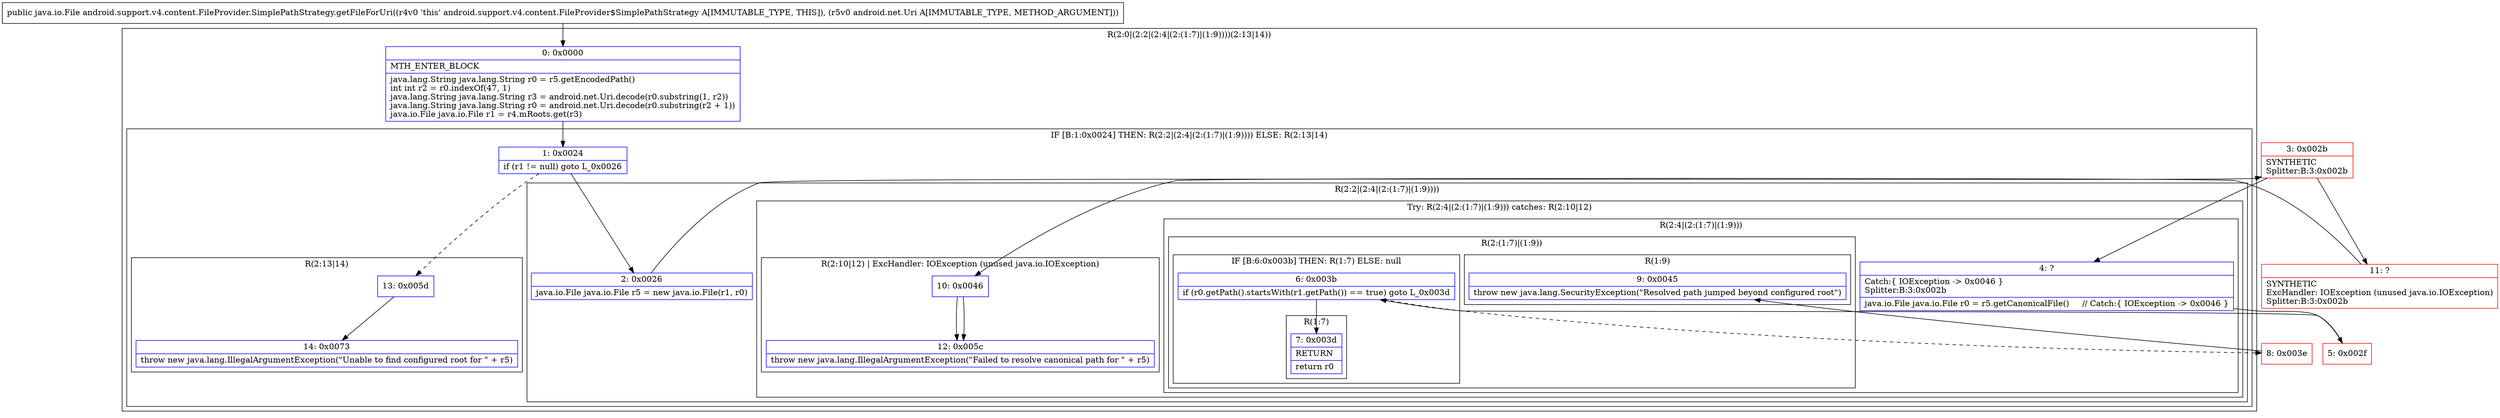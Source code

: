 digraph "CFG forandroid.support.v4.content.FileProvider.SimplePathStrategy.getFileForUri(Landroid\/net\/Uri;)Ljava\/io\/File;" {
subgraph cluster_Region_918699429 {
label = "R(2:0|(2:2|(2:4|(2:(1:7)|(1:9))))(2:13|14))";
node [shape=record,color=blue];
Node_0 [shape=record,label="{0\:\ 0x0000|MTH_ENTER_BLOCK\l|java.lang.String java.lang.String r0 = r5.getEncodedPath()\lint int r2 = r0.indexOf(47, 1)\ljava.lang.String java.lang.String r3 = android.net.Uri.decode(r0.substring(1, r2))\ljava.lang.String java.lang.String r0 = android.net.Uri.decode(r0.substring(r2 + 1))\ljava.io.File java.io.File r1 = r4.mRoots.get(r3)\l}"];
subgraph cluster_IfRegion_1170027202 {
label = "IF [B:1:0x0024] THEN: R(2:2|(2:4|(2:(1:7)|(1:9)))) ELSE: R(2:13|14)";
node [shape=record,color=blue];
Node_1 [shape=record,label="{1\:\ 0x0024|if (r1 != null) goto L_0x0026\l}"];
subgraph cluster_Region_1000249957 {
label = "R(2:2|(2:4|(2:(1:7)|(1:9))))";
node [shape=record,color=blue];
Node_2 [shape=record,label="{2\:\ 0x0026|java.io.File java.io.File r5 = new java.io.File(r1, r0)\l}"];
subgraph cluster_TryCatchRegion_1054831673 {
label = "Try: R(2:4|(2:(1:7)|(1:9))) catches: R(2:10|12)";
node [shape=record,color=blue];
subgraph cluster_Region_2052818470 {
label = "R(2:4|(2:(1:7)|(1:9)))";
node [shape=record,color=blue];
Node_4 [shape=record,label="{4\:\ ?|Catch:\{ IOException \-\> 0x0046 \}\lSplitter:B:3:0x002b\l|java.io.File java.io.File r0 = r5.getCanonicalFile()     \/\/ Catch:\{ IOException \-\> 0x0046 \}\l}"];
subgraph cluster_Region_810032881 {
label = "R(2:(1:7)|(1:9))";
node [shape=record,color=blue];
subgraph cluster_IfRegion_1574151980 {
label = "IF [B:6:0x003b] THEN: R(1:7) ELSE: null";
node [shape=record,color=blue];
Node_6 [shape=record,label="{6\:\ 0x003b|if (r0.getPath().startsWith(r1.getPath()) == true) goto L_0x003d\l}"];
subgraph cluster_Region_425617889 {
label = "R(1:7)";
node [shape=record,color=blue];
Node_7 [shape=record,label="{7\:\ 0x003d|RETURN\l|return r0\l}"];
}
}
subgraph cluster_Region_1917192565 {
label = "R(1:9)";
node [shape=record,color=blue];
Node_9 [shape=record,label="{9\:\ 0x0045|throw new java.lang.SecurityException(\"Resolved path jumped beyond configured root\")\l}"];
}
}
}
subgraph cluster_Region_903444154 {
label = "R(2:10|12) | ExcHandler: IOException (unused java.io.IOException)\l";
node [shape=record,color=blue];
Node_10 [shape=record,label="{10\:\ 0x0046}"];
Node_12 [shape=record,label="{12\:\ 0x005c|throw new java.lang.IllegalArgumentException(\"Failed to resolve canonical path for \" + r5)\l}"];
}
}
}
subgraph cluster_Region_309653422 {
label = "R(2:13|14)";
node [shape=record,color=blue];
Node_13 [shape=record,label="{13\:\ 0x005d}"];
Node_14 [shape=record,label="{14\:\ 0x0073|throw new java.lang.IllegalArgumentException(\"Unable to find configured root for \" + r5)\l}"];
}
}
}
subgraph cluster_Region_903444154 {
label = "R(2:10|12) | ExcHandler: IOException (unused java.io.IOException)\l";
node [shape=record,color=blue];
Node_10 [shape=record,label="{10\:\ 0x0046}"];
Node_12 [shape=record,label="{12\:\ 0x005c|throw new java.lang.IllegalArgumentException(\"Failed to resolve canonical path for \" + r5)\l}"];
}
Node_3 [shape=record,color=red,label="{3\:\ 0x002b|SYNTHETIC\lSplitter:B:3:0x002b\l}"];
Node_5 [shape=record,color=red,label="{5\:\ 0x002f}"];
Node_8 [shape=record,color=red,label="{8\:\ 0x003e}"];
Node_11 [shape=record,color=red,label="{11\:\ ?|SYNTHETIC\lExcHandler: IOException (unused java.io.IOException)\lSplitter:B:3:0x002b\l}"];
MethodNode[shape=record,label="{public java.io.File android.support.v4.content.FileProvider.SimplePathStrategy.getFileForUri((r4v0 'this' android.support.v4.content.FileProvider$SimplePathStrategy A[IMMUTABLE_TYPE, THIS]), (r5v0 android.net.Uri A[IMMUTABLE_TYPE, METHOD_ARGUMENT])) }"];
MethodNode -> Node_0;
Node_0 -> Node_1;
Node_1 -> Node_2;
Node_1 -> Node_13[style=dashed];
Node_2 -> Node_3;
Node_4 -> Node_5;
Node_6 -> Node_7;
Node_6 -> Node_8[style=dashed];
Node_10 -> Node_12;
Node_13 -> Node_14;
Node_10 -> Node_12;
Node_3 -> Node_4;
Node_3 -> Node_11;
Node_5 -> Node_6;
Node_8 -> Node_9;
Node_11 -> Node_10;
}

